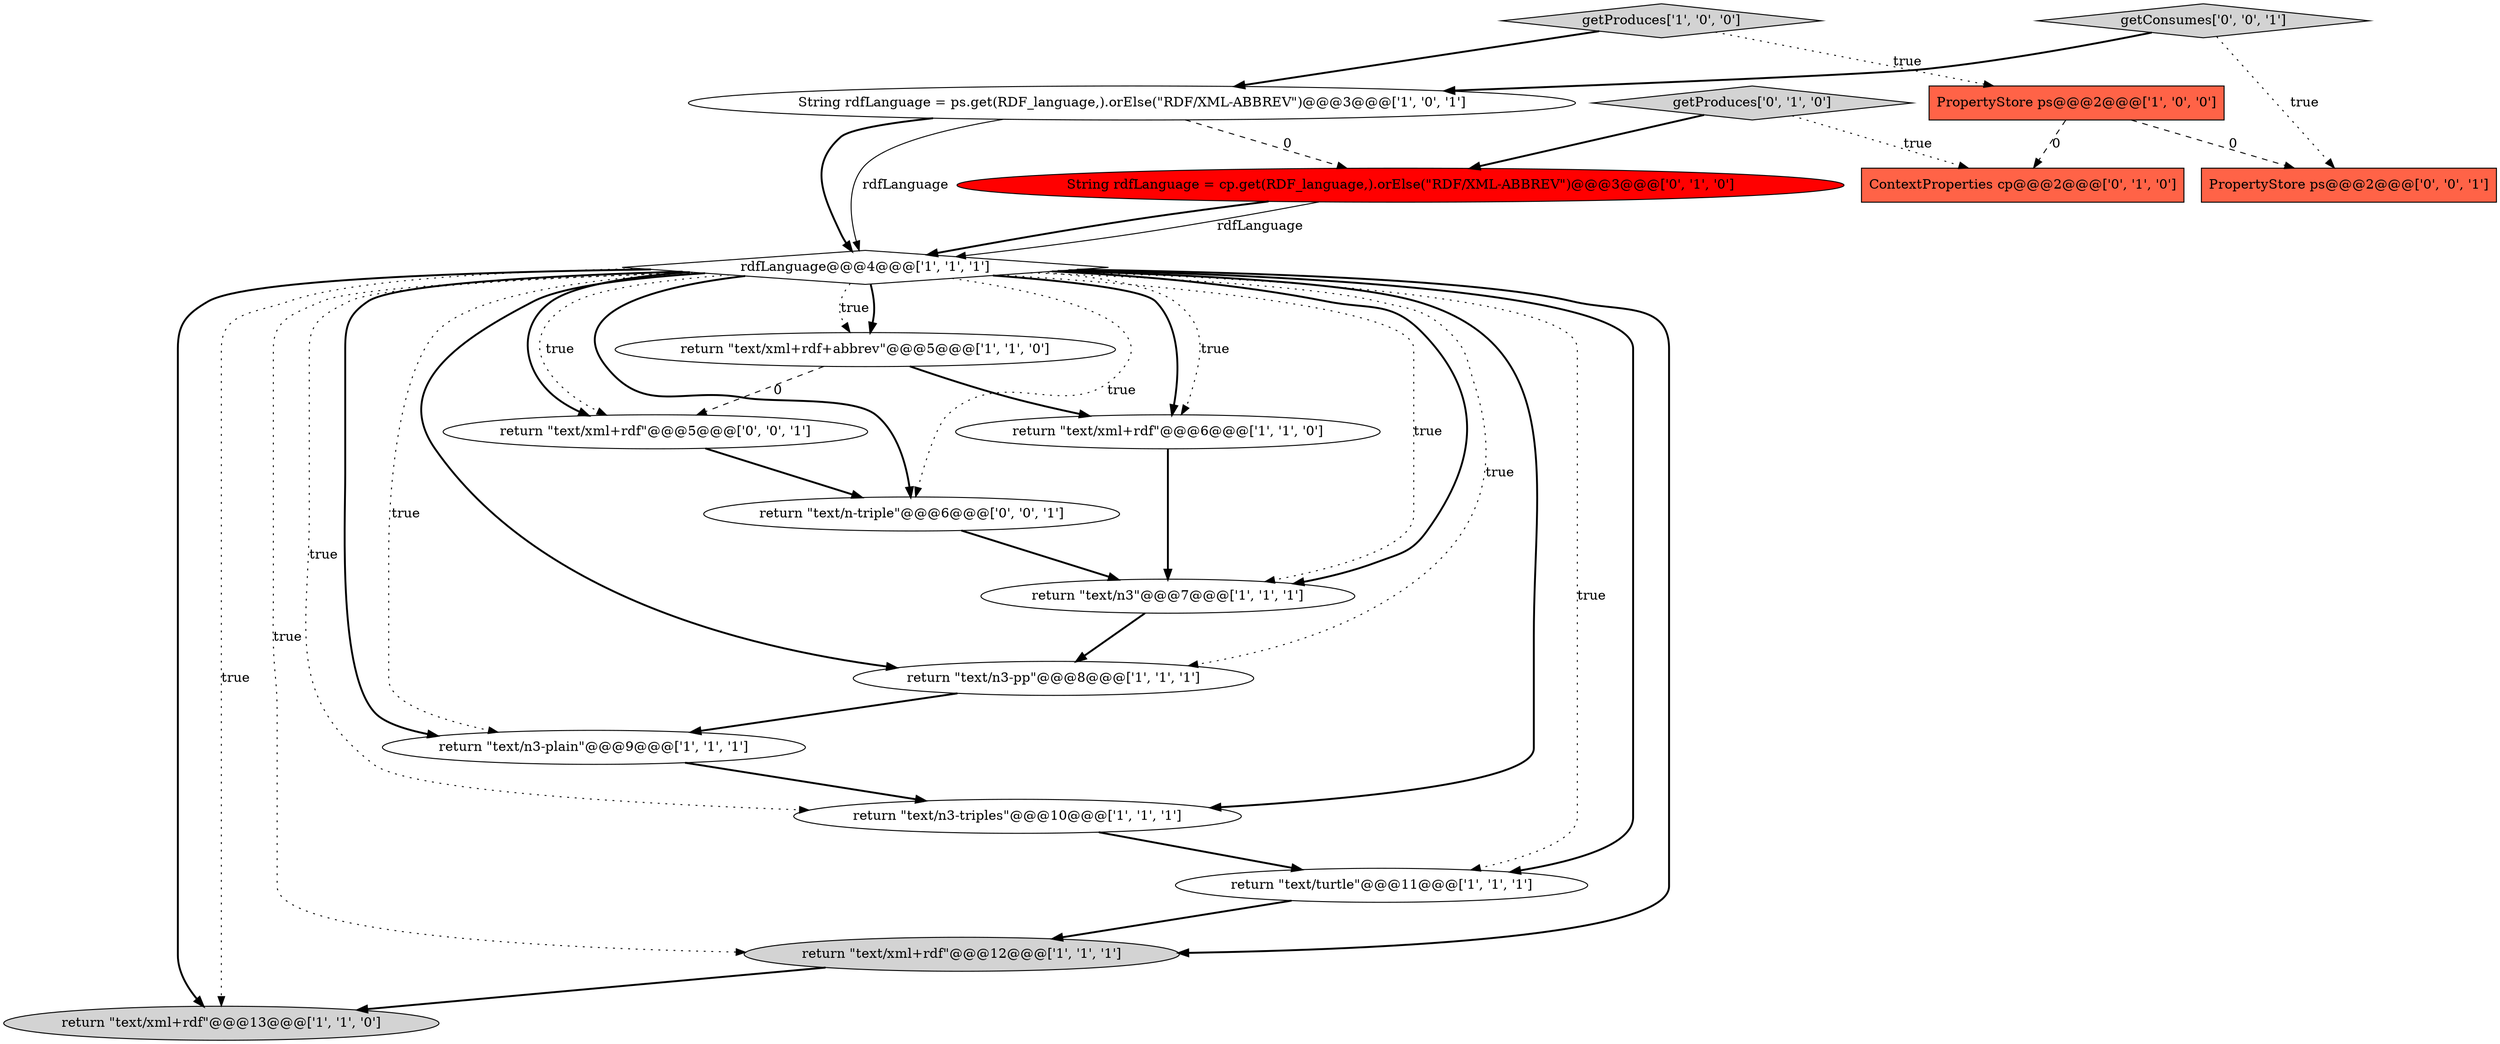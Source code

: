 digraph {
11 [style = filled, label = "return \"text/turtle\"@@@11@@@['1', '1', '1']", fillcolor = white, shape = ellipse image = "AAA0AAABBB1BBB"];
19 [style = filled, label = "return \"text/xml+rdf\"@@@5@@@['0', '0', '1']", fillcolor = white, shape = ellipse image = "AAA0AAABBB3BBB"];
9 [style = filled, label = "PropertyStore ps@@@2@@@['1', '0', '0']", fillcolor = tomato, shape = box image = "AAA1AAABBB1BBB"];
17 [style = filled, label = "PropertyStore ps@@@2@@@['0', '0', '1']", fillcolor = tomato, shape = box image = "AAA0AAABBB3BBB"];
15 [style = filled, label = "String rdfLanguage = cp.get(RDF_language,).orElse(\"RDF/XML-ABBREV\")@@@3@@@['0', '1', '0']", fillcolor = red, shape = ellipse image = "AAA1AAABBB2BBB"];
18 [style = filled, label = "getConsumes['0', '0', '1']", fillcolor = lightgray, shape = diamond image = "AAA0AAABBB3BBB"];
0 [style = filled, label = "return \"text/xml+rdf\"@@@13@@@['1', '1', '0']", fillcolor = lightgray, shape = ellipse image = "AAA0AAABBB1BBB"];
3 [style = filled, label = "rdfLanguage@@@4@@@['1', '1', '1']", fillcolor = white, shape = diamond image = "AAA0AAABBB1BBB"];
5 [style = filled, label = "return \"text/xml+rdf\"@@@12@@@['1', '1', '1']", fillcolor = lightgray, shape = ellipse image = "AAA0AAABBB1BBB"];
6 [style = filled, label = "getProduces['1', '0', '0']", fillcolor = lightgray, shape = diamond image = "AAA0AAABBB1BBB"];
14 [style = filled, label = "ContextProperties cp@@@2@@@['0', '1', '0']", fillcolor = tomato, shape = box image = "AAA1AAABBB2BBB"];
4 [style = filled, label = "return \"text/n3\"@@@7@@@['1', '1', '1']", fillcolor = white, shape = ellipse image = "AAA0AAABBB1BBB"];
8 [style = filled, label = "return \"text/n3-triples\"@@@10@@@['1', '1', '1']", fillcolor = white, shape = ellipse image = "AAA0AAABBB1BBB"];
12 [style = filled, label = "return \"text/n3-plain\"@@@9@@@['1', '1', '1']", fillcolor = white, shape = ellipse image = "AAA0AAABBB1BBB"];
13 [style = filled, label = "getProduces['0', '1', '0']", fillcolor = lightgray, shape = diamond image = "AAA0AAABBB2BBB"];
16 [style = filled, label = "return \"text/n-triple\"@@@6@@@['0', '0', '1']", fillcolor = white, shape = ellipse image = "AAA0AAABBB3BBB"];
2 [style = filled, label = "return \"text/xml+rdf+abbrev\"@@@5@@@['1', '1', '0']", fillcolor = white, shape = ellipse image = "AAA0AAABBB1BBB"];
7 [style = filled, label = "return \"text/n3-pp\"@@@8@@@['1', '1', '1']", fillcolor = white, shape = ellipse image = "AAA0AAABBB1BBB"];
1 [style = filled, label = "return \"text/xml+rdf\"@@@6@@@['1', '1', '0']", fillcolor = white, shape = ellipse image = "AAA0AAABBB1BBB"];
10 [style = filled, label = "String rdfLanguage = ps.get(RDF_language,).orElse(\"RDF/XML-ABBREV\")@@@3@@@['1', '0', '1']", fillcolor = white, shape = ellipse image = "AAA0AAABBB1BBB"];
3->11 [style = dotted, label="true"];
10->15 [style = dashed, label="0"];
1->4 [style = bold, label=""];
3->7 [style = dotted, label="true"];
2->19 [style = dashed, label="0"];
3->1 [style = bold, label=""];
7->12 [style = bold, label=""];
2->1 [style = bold, label=""];
3->11 [style = bold, label=""];
3->4 [style = dotted, label="true"];
10->3 [style = bold, label=""];
15->3 [style = solid, label="rdfLanguage"];
3->12 [style = bold, label=""];
3->16 [style = bold, label=""];
15->3 [style = bold, label=""];
3->4 [style = bold, label=""];
4->7 [style = bold, label=""];
3->0 [style = bold, label=""];
19->16 [style = bold, label=""];
11->5 [style = bold, label=""];
3->5 [style = bold, label=""];
3->19 [style = dotted, label="true"];
3->5 [style = dotted, label="true"];
10->3 [style = solid, label="rdfLanguage"];
9->14 [style = dashed, label="0"];
3->2 [style = bold, label=""];
5->0 [style = bold, label=""];
3->7 [style = bold, label=""];
3->19 [style = bold, label=""];
18->10 [style = bold, label=""];
6->9 [style = dotted, label="true"];
12->8 [style = bold, label=""];
3->12 [style = dotted, label="true"];
3->8 [style = bold, label=""];
6->10 [style = bold, label=""];
9->17 [style = dashed, label="0"];
3->0 [style = dotted, label="true"];
13->15 [style = bold, label=""];
18->17 [style = dotted, label="true"];
16->4 [style = bold, label=""];
3->8 [style = dotted, label="true"];
13->14 [style = dotted, label="true"];
8->11 [style = bold, label=""];
3->1 [style = dotted, label="true"];
3->16 [style = dotted, label="true"];
3->2 [style = dotted, label="true"];
}
